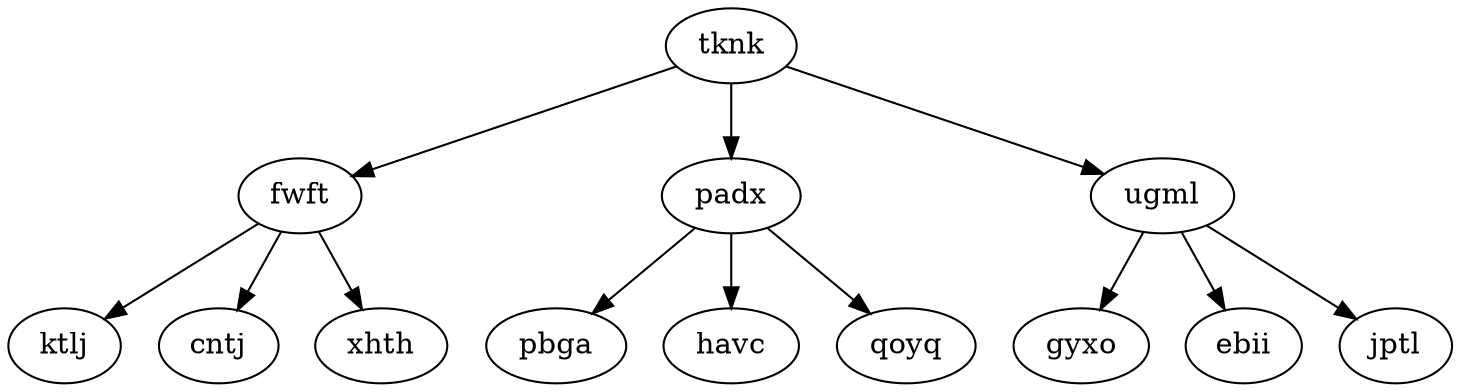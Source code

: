 digraph testInput {

  fwft -> ktlj, cntj, xhth
  padx -> pbga, havc, qoyq
  tknk -> ugml, padx, fwft
  ugml -> gyxo, ebii, jptl

}
